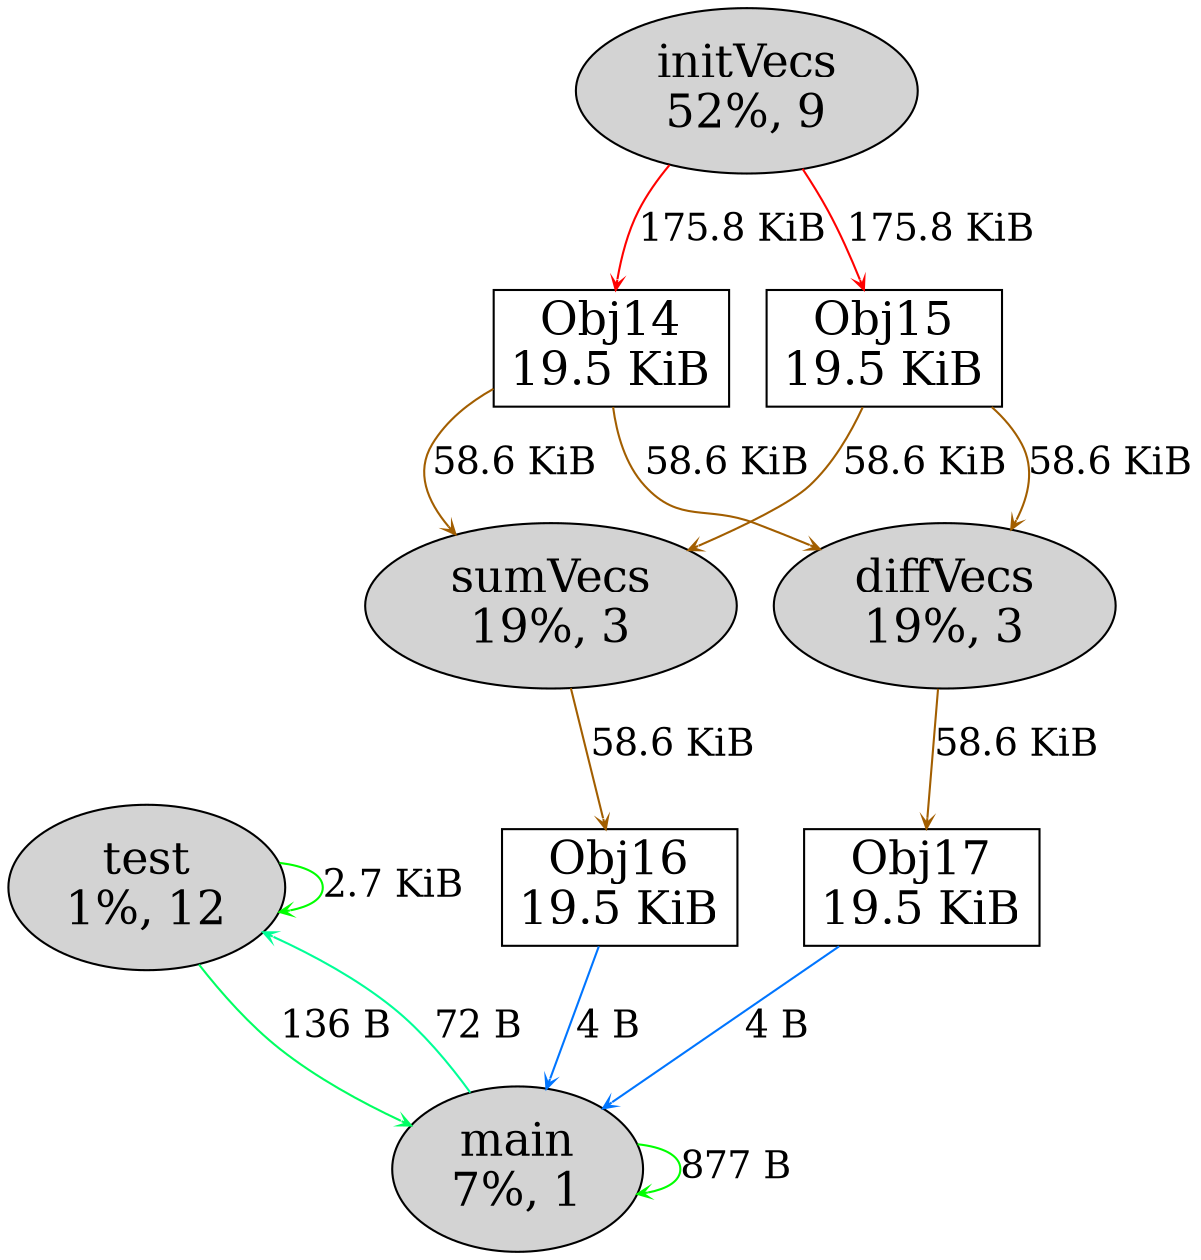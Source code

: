 digraph {
graph [];
edge [fontsize=18, arrowhead=vee, arrowsize=0.5];
"8" [label=" test \n1%, 12" fontcolor=black, style=filled, fontsize=22];
"9" [label=" initVecs \n52%, 9" fontcolor=black, style=filled, fontsize=22];
"10" [label=" sumVecs \n19%, 3" fontcolor=black, style=filled, fontsize=22];
"11" [label=" diffVecs \n19%, 3" fontcolor=black, style=filled, fontsize=22];
"13" [label=" main \n7%, 1" fontcolor=black, style=filled, fontsize=22];
"14" [label=" Obj14 \n19.5 KiB" fontcolor=black, shape=box, fontsize=22];
"15" [label=" Obj15 \n19.5 KiB" fontcolor=black, shape=box, fontsize=22];
"16" [label=" Obj16 \n19.5 KiB" fontcolor=black, shape=box, fontsize=22];
"17" [label=" Obj17 \n19.5 KiB" fontcolor=black, shape=box, fontsize=22];
"8"->"8"[ label="2.7 KiB" color = "#00ff00"]
"8"->"13"[ label="136 B" color = "#00ff61"]
"9"->"14"[ label="175.8 KiB" color = "#ff0100"]
"9"->"15"[ label="175.8 KiB" color = "#ff0100"]
"10"->"16"[ label="58.6 KiB" color = "#a25e00"]
"11"->"17"[ label="58.6 KiB" color = "#a25e00"]
"13"->"8"[ label="72 B" color = "#00ff97"]
"13"->"13"[ label="877 B" color = "#00ff00"]
"14"->"10"[ label="58.6 KiB" color = "#a25e00"]
"14"->"11"[ label="58.6 KiB" color = "#a25e00"]
"15"->"10"[ label="58.6 KiB" color = "#a25e00"]
"15"->"11"[ label="58.6 KiB" color = "#a25e00"]
"16"->"13"[ label="4 B" color = "#0075ff"]
"17"->"13"[ label="4 B" color = "#0075ff"]
}
